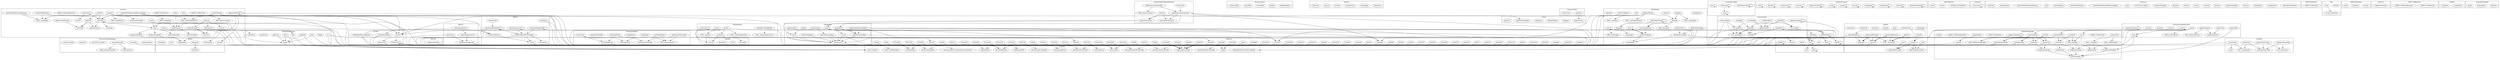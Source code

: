 strict digraph {
subgraph cluster_3843_GovernorVotes {
label = "GovernorVotes"
"3843__getVotes" [label="_getVotes"]
"3843_constructor" [label="constructor"]
}subgraph cluster_388_IAccessControl {
label = "IAccessControl"
"388_getRoleAdmin" [label="getRoleAdmin"]
"388_hasRole" [label="hasRole"]
"388_revokeRole" [label="revokeRole"]
"388_grantRole" [label="grantRole"]
"388_renounceRole" [label="renounceRole"]
}subgraph cluster_5765_ERC20Permit {
label = "ERC20Permit"
"5765_DOMAIN_SEPARATOR" [label="DOMAIN_SEPARATOR"]
"5765__useNonce" [label="_useNonce"]
"5765_permit" [label="permit"]
"5765_nonces" [label="nonces"]
"5765_constructor" [label="constructor"]
"5765_permit" -> "5765__hashTypedDataV4"
"5765_permit" -> "5765__useNonce"
"5765_constructor" -> "5765_constructor"
"5765_DOMAIN_SEPARATOR" -> "5765__domainSeparatorV4"
"5765_permit" -> "5765__approve"
}subgraph cluster_6149_Address {
label = "Address"
"6149_verifyCallResult" [label="verifyCallResult"]
"6149_functionCallWithValue" [label="functionCallWithValue"]
"6149_isContract" [label="isContract"]
"6149_functionDelegateCall" [label="functionDelegateCall"]
"6149_sendValue" [label="sendValue"]
"6149_functionCall" [label="functionCall"]
"6149__revert" [label="_revert"]
"6149_functionStaticCall" [label="functionStaticCall"]
"6149_verifyCallResultFromTarget" [label="verifyCallResultFromTarget"]
"6149_functionCallWithValue" -> "6149_functionCallWithValue"
"6149_functionCall" -> "6149_functionCallWithValue"
"6149_functionStaticCall" -> "6149_functionStaticCall"
"6149_verifyCallResultFromTarget" -> "6149__revert"
"6149_functionDelegateCall" -> "6149_verifyCallResultFromTarget"
"6149_verifyCallResult" -> "6149__revert"
"6149_verifyCallResultFromTarget" -> "6149_isContract"
"6149_functionCallWithValue" -> "6149_verifyCallResultFromTarget"
"6149_functionStaticCall" -> "6149_verifyCallResultFromTarget"
"6149_functionDelegateCall" -> "6149_functionDelegateCall"
}subgraph cluster_4871_IERC20 {
label = "IERC20"
"4871_balanceOf" [label="balanceOf"]
"4871_totalSupply" [label="totalSupply"]
"4871_transferFrom" [label="transferFrom"]
"4871_transfer" [label="transfer"]
"4871_approve" [label="approve"]
"4871_allowance" [label="allowance"]
}subgraph cluster_1809_Governor {
label = "Governor"
"1809__countVote" [label="_countVote"]
"1809_propose" [label="propose"]
"1809_execute" [label="execute"]
"1809__getVotes" [label="_getVotes"]
"1809_version" [label="version"]
"1809__castVote" [label="_castVote"]
"1809__executor" [label="_executor"]
"1809_constructor" [label="constructor"]
"1809_onERC1155Received" [label="onERC1155Received"]
"1809_proposalDeadline" [label="proposalDeadline"]
"1809_proposalSnapshot" [label="proposalSnapshot"]
"1809_castVoteWithReason" [label="castVoteWithReason"]
"1809_hashProposal" [label="hashProposal"]
"1809__beforeExecute" [label="_beforeExecute"]
"1809_name" [label="name"]
"1809_onERC721Received" [label="onERC721Received"]
"1809_castVoteWithReasonAndParams" [label="castVoteWithReasonAndParams"]
"1809__afterExecute" [label="_afterExecute"]
"1809_receive" [label="receive"]
"1809_getVotes" [label="getVotes"]
"1809_state" [label="state"]
"1809__quorumReached" [label="_quorumReached"]
"1809__execute" [label="_execute"]
"1809__cancel" [label="_cancel"]
"1809__defaultParams" [label="_defaultParams"]
"1809_supportsInterface" [label="supportsInterface"]
"1809_castVoteBySig" [label="castVoteBySig"]
"1809_proposalThreshold" [label="proposalThreshold"]
"1809_getVotesWithParams" [label="getVotesWithParams"]
"1809_relay" [label="relay"]
"1809_onERC1155BatchReceived" [label="onERC1155BatchReceived"]
"1809__voteSucceeded" [label="_voteSucceeded"]
"1809_castVoteWithReasonAndParamsBySig" [label="castVoteWithReasonAndParamsBySig"]
"1809_castVote" [label="castVote"]
"1809_state" -> "1809_proposalDeadline"
"1809_getVotes" -> "1809__defaultParams"
"1809_castVoteWithReason" -> "1809__msgSender"
"1809_castVoteBySig" -> "1809__castVote"
"1809_propose" -> "1809_votingDelay"
"1809_relay" -> "1809_onlyGovernance"
"1809_state" -> "1809__voteSucceeded"
"1809__castVote" -> "1809__getVotes"
"1809_propose" -> "1809_votingPeriod"
"1809_castVote" -> "1809__castVote"
"1809__castVote" -> "1809__defaultParams"
"1809_castVoteWithReasonAndParams" -> "1809__msgSender"
"1809__beforeExecute" -> "1809__executor"
"1809_state" -> "1809_proposalSnapshot"
"1809_castVoteWithReasonAndParamsBySig" -> "1809__castVote"
"1809_getVotesWithParams" -> "1809__getVotes"
"1809_execute" -> "1809__execute"
"1809_propose" -> "1809_proposalThreshold"
"1809_execute" -> "1809_hashProposal"
"1809_castVoteWithReasonAndParams" -> "1809__castVote"
"1809_constructor" -> "1809_version"
"1809__castVote" -> "1809__castVote"
"1809_receive" -> "1809__executor"
"1809__afterExecute" -> "1809__executor"
"1809_castVoteBySig" -> "1809__hashTypedDataV4"
"1809__castVote" -> "1809__countVote"
"1809_execute" -> "1809_state"
"1809__castVote" -> "1809_state"
"1809_execute" -> "1809__beforeExecute"
"1809__cancel" -> "1809_state"
"1809_getVotes" -> "1809__getVotes"
"1809_propose" -> "1809__msgSender"
"1809_propose" -> "1809_hashProposal"
"1809_supportsInterface" -> "1809_supportsInterface"
"1809_castVote" -> "1809__msgSender"
"1809_execute" -> "1809__afterExecute"
"1809_constructor" -> "1809_constructor"
"1809_castVoteWithReasonAndParamsBySig" -> "1809__hashTypedDataV4"
"1809_state" -> "1809__quorumReached"
"1809_propose" -> "1809_getVotes"
"1809_castVoteWithReason" -> "1809__castVote"
"1809__cancel" -> "1809_hashProposal"
}subgraph cluster_11416_GovernanceToken {
label = "GovernanceToken"
"11416__afterTokenTransfer" [label="_afterTokenTransfer"]
"11416__mint" [label="_mint"]
"11416_constructor" [label="constructor"]
"11416__burn" [label="_burn"]
"11416__burn" -> "11416__burn"
"11416_constructor" -> "11416_constructor"
"11416__mint" -> "11416__mint"
"11416_constructor" -> "11416__mint"
"11416__afterTokenTransfer" -> "11416__afterTokenTransfer"
}subgraph cluster_11676_GovernorContract {
label = "GovernorContract"
"11676_proposalThreshold" [label="proposalThreshold"]
"11676__executor" [label="_executor"]
"11676_votingPeriod" [label="votingPeriod"]
"11676_votingDelay" [label="votingDelay"]
"11676_quorum" [label="quorum"]
"11676_propose" [label="propose"]
"11676__cancel" [label="_cancel"]
"11676_supportsInterface" [label="supportsInterface"]
"11676__execute" [label="_execute"]
"11676_constructor" [label="constructor"]
"11676_getVotes" [label="getVotes"]
"11676_state" [label="state"]
"11676__execute" -> "11676__execute"
"11676_quorum" -> "11676_quorum"
"11676__cancel" -> "11676__cancel"
"11676_votingDelay" -> "11676_votingDelay"
"11676_proposalThreshold" -> "11676_proposalThreshold"
"11676__executor" -> "11676__executor"
"11676_propose" -> "11676_propose"
"11676_constructor" -> "11676_constructor"
"11676_getVotes" -> "11676_getVotes"
"11676_votingPeriod" -> "11676_votingPeriod"
"11676_state" -> "11676_state"
"11676_supportsInterface" -> "11676_supportsInterface"
}subgraph cluster_11300_DoubleEndedQueue {
label = "DoubleEndedQueue"
"11300_back" [label="back"]
"11300_length" [label="length"]
"11300_at" [label="at"]
"11300_popFront" [label="popFront"]
"11300_pushBack" [label="pushBack"]
"11300_front" [label="front"]
"11300_popBack" [label="popBack"]
"11300_pushFront" [label="pushFront"]
"11300_empty" [label="empty"]
"11300_clear" [label="clear"]
"11300_popFront" -> "11300_empty"
"11300_back" -> "11300_empty"
"11300_front" -> "11300_empty"
"11300_popBack" -> "11300_empty"
}subgraph cluster_5801_IERC20Permit {
label = "IERC20Permit"
"5801_DOMAIN_SEPARATOR" [label="DOMAIN_SEPARATOR"]
"5801_nonces" [label="nonces"]
"5801_permit" [label="permit"]
}subgraph cluster_8363_ECDSA {
label = "ECDSA"
"8363_tryRecover" [label="tryRecover"]
"8363__throwError" [label="_throwError"]
"8363_recover" [label="recover"]
"8363_toTypedDataHash" [label="toTypedDataHash"]
"8363_toEthSignedMessageHash" [label="toEthSignedMessageHash"]
"8363_recover" -> "8363__throwError"
"8363_tryRecover" -> "8363_tryRecover"
"8363_recover" -> "8363_tryRecover"
}subgraph cluster_3246_GovernorCountingSimple {
label = "GovernorCountingSimple"
"3246_proposalVotes" [label="proposalVotes"]
"3246__countVote" [label="_countVote"]
"3246__quorumReached" [label="_quorumReached"]
"3246_COUNTING_MODE" [label="COUNTING_MODE"]
"3246_hasVoted" [label="hasVoted"]
"3246__voteSucceeded" [label="_voteSucceeded"]
"3246__quorumReached" -> "3246_proposalSnapshot"
"3246__quorumReached" -> "3246_quorum"
}subgraph cluster_11702_TimeLock {
label = "TimeLock"
"11702_constructor" [label="constructor"]
"11702_constructor" -> "11702_constructor"
}subgraph cluster_4793_ERC20 {
label = "ERC20"
"4793_totalSupply" [label="totalSupply"]
"4793_transferFrom" [label="transferFrom"]
"4793__spendAllowance" [label="_spendAllowance"]
"4793__afterTokenTransfer" [label="_afterTokenTransfer"]
"4793_name" [label="name"]
"4793_decreaseAllowance" [label="decreaseAllowance"]
"4793__mint" [label="_mint"]
"4793_increaseAllowance" [label="increaseAllowance"]
"4793__approve" [label="_approve"]
"4793_symbol" [label="symbol"]
"4793__beforeTokenTransfer" [label="_beforeTokenTransfer"]
"4793_decimals" [label="decimals"]
"4793_allowance" [label="allowance"]
"4793_approve" [label="approve"]
"4793__transfer" [label="_transfer"]
"4793__burn" [label="_burn"]
"4793_balanceOf" [label="balanceOf"]
"4793_constructor" [label="constructor"]
"4793_transfer" [label="transfer"]
"4793_increaseAllowance" -> "4793__approve"
"4793_transferFrom" -> "4793__spendAllowance"
"4793__transfer" -> "4793__afterTokenTransfer"
"4793__mint" -> "4793__afterTokenTransfer"
"4793__burn" -> "4793__afterTokenTransfer"
"4793__spendAllowance" -> "4793_allowance"
"4793__burn" -> "4793__beforeTokenTransfer"
"4793__mint" -> "4793__beforeTokenTransfer"
"4793_approve" -> "4793__approve"
"4793_decreaseAllowance" -> "4793_allowance"
"4793_transferFrom" -> "4793__transfer"
"4793__spendAllowance" -> "4793__approve"
"4793_decreaseAllowance" -> "4793__msgSender"
"4793_transfer" -> "4793__msgSender"
"4793_approve" -> "4793__msgSender"
"4793_decreaseAllowance" -> "4793__approve"
"4793_transfer" -> "4793__transfer"
"4793_transferFrom" -> "4793__msgSender"
"4793_increaseAllowance" -> "4793_allowance"
"4793__transfer" -> "4793__beforeTokenTransfer"
"4793_increaseAllowance" -> "4793__msgSender"
}subgraph cluster_2106_IGovernor {
label = "IGovernor"
"2106_getVotesWithParams" [label="getVotesWithParams"]
"2106_votingPeriod" [label="votingPeriod"]
"2106_votingDelay" [label="votingDelay"]
"2106_quorum" [label="quorum"]
"2106_proposalDeadline" [label="proposalDeadline"]
"2106_propose" [label="propose"]
"2106_castVote" [label="castVote"]
"2106_version" [label="version"]
"2106_execute" [label="execute"]
"2106_getVotes" [label="getVotes"]
"2106_proposalSnapshot" [label="proposalSnapshot"]
"2106_COUNTING_MODE" [label="COUNTING_MODE"]
"2106_name" [label="name"]
"2106_castVoteWithReasonAndParamsBySig" [label="castVoteWithReasonAndParamsBySig"]
"2106_castVoteWithReason" [label="castVoteWithReason"]
"2106_castVoteBySig" [label="castVoteBySig"]
"2106_state" [label="state"]
"2106_castVoteWithReasonAndParams" [label="castVoteWithReasonAndParams"]
"2106_hashProposal" [label="hashProposal"]
"2106_hasVoted" [label="hasVoted"]
}subgraph cluster_315_AccessControl {
label = "AccessControl"
"315_getRoleAdmin" [label="getRoleAdmin"]
"315__grantRole" [label="_grantRole"]
"315_revokeRole" [label="revokeRole"]
"315_grantRole" [label="grantRole"]
"315__revokeRole" [label="_revokeRole"]
"315__checkRole" [label="_checkRole"]
"315__setRoleAdmin" [label="_setRoleAdmin"]
"315__setupRole" [label="_setupRole"]
"315_renounceRole" [label="renounceRole"]
"315_supportsInterface" [label="supportsInterface"]
"315_hasRole" [label="hasRole"]
"315__setupRole" -> "315__grantRole"
"315_revokeRole" -> "315__revokeRole"
"315__checkRole" -> "315__msgSender"
"315__setRoleAdmin" -> "315_getRoleAdmin"
"315_grantRole" -> "315_getRoleAdmin"
"315__revokeRole" -> "315__msgSender"
"315_revokeRole" -> "315_onlyRole"
"315__revokeRole" -> "315_hasRole"
"315_grantRole" -> "315__grantRole"
"315__checkRole" -> "315_hasRole"
"315_supportsInterface" -> "315_supportsInterface"
"315__grantRole" -> "315_hasRole"
"315_renounceRole" -> "315__msgSender"
"315__checkRole" -> "315__checkRole"
"315_renounceRole" -> "315__revokeRole"
"315_revokeRole" -> "315_getRoleAdmin"
"315_grantRole" -> "315_onlyRole"
"315__grantRole" -> "315__msgSender"
}subgraph cluster_5819_IERC721Receiver {
label = "IERC721Receiver"
"5819_onERC721Received" [label="onERC721Received"]
}subgraph cluster_7613_Counters {
label = "Counters"
"7613_increment" [label="increment"]
"7613_reset" [label="reset"]
"7613_decrement" [label="decrement"]
"7613_current" [label="current"]
}subgraph cluster_5568_ERC20Votes {
label = "ERC20Votes"
"5568_checkpoints" [label="checkpoints"]
"5568_getPastVotes" [label="getPastVotes"]
"5568_delegates" [label="delegates"]
"5568__moveVotingPower" [label="_moveVotingPower"]
"5568_delegateBySig" [label="delegateBySig"]
"5568__afterTokenTransfer" [label="_afterTokenTransfer"]
"5568__burn" [label="_burn"]
"5568__checkpointsLookup" [label="_checkpointsLookup"]
"5568__subtract" [label="_subtract"]
"5568_delegate" [label="delegate"]
"5568__writeCheckpoint" [label="_writeCheckpoint"]
"5568__add" [label="_add"]
"5568_numCheckpoints" [label="numCheckpoints"]
"5568_getPastTotalSupply" [label="getPastTotalSupply"]
"5568__unsafeAccess" [label="_unsafeAccess"]
"5568__mint" [label="_mint"]
"5568__delegate" [label="_delegate"]
"5568__maxSupply" [label="_maxSupply"]
"5568_getVotes" [label="getVotes"]
"5568__delegate" -> "5568_delegates"
"5568__burn" -> "5568__writeCheckpoint"
"5568_delegate" -> "5568__msgSender"
"5568_delegateBySig" -> "5568__useNonce"
"5568__writeCheckpoint" -> "5568__unsafeAccess"
"5568__checkpointsLookup" -> "5568__unsafeAccess"
"5568__mint" -> "5568__writeCheckpoint"
"5568__afterTokenTransfer" -> "5568__afterTokenTransfer"
"5568__afterTokenTransfer" -> "5568_delegates"
"5568__delegate" -> "5568__moveVotingPower"
"5568_getPastTotalSupply" -> "5568__checkpointsLookup"
"5568__afterTokenTransfer" -> "5568__moveVotingPower"
"5568_delegateBySig" -> "5568__hashTypedDataV4"
"5568__burn" -> "5568__burn"
"5568__mint" -> "5568__maxSupply"
"5568__mint" -> "5568_totalSupply"
"5568__delegate" -> "5568_balanceOf"
"5568__moveVotingPower" -> "5568__writeCheckpoint"
"5568_delegate" -> "5568__delegate"
"5568__mint" -> "5568__mint"
"5568_getPastVotes" -> "5568__checkpointsLookup"
"5568_delegateBySig" -> "5568__delegate"
}subgraph cluster_8002_Timers {
label = "Timers"
"8002_setDeadline" [label="setDeadline"]
"8002_isUnset" [label="isUnset"]
"8002_isExpired" [label="isExpired"]
"8002_getDeadline" [label="getDeadline"]
"8002_reset" [label="reset"]
"8002_isStarted" [label="isStarted"]
"8002_isPending" [label="isPending"]
"8002_isExpired" -> "8002_isStarted"
}subgraph cluster_8517_EIP712 {
label = "EIP712"
"8517_constructor" [label="constructor"]
"8517__buildDomainSeparator" [label="_buildDomainSeparator"]
"8517__hashTypedDataV4" [label="_hashTypedDataV4"]
"8517__domainSeparatorV4" [label="_domainSeparatorV4"]
"8517__hashTypedDataV4" -> "8517__domainSeparatorV4"
"8517__domainSeparatorV4" -> "8517__buildDomainSeparator"
"8517_constructor" -> "8517__buildDomainSeparator"
}subgraph cluster_4165_IVotes {
label = "IVotes"
"4165_getPastVotes" [label="getPastVotes"]
"4165_delegate" [label="delegate"]
"4165_delegateBySig" [label="delegateBySig"]
"4165_delegates" [label="delegates"]
"4165_getPastTotalSupply" [label="getPastTotalSupply"]
"4165_getVotes" [label="getVotes"]
}subgraph cluster_11336_Box {
label = "Box"
"11336_retrieve" [label="retrieve"]
"11336_store" [label="store"]
"11336_store" -> "11336_onlyOwner"
}subgraph cluster_9418_Math {
label = "Math"
"9418_average" [label="average"]
"9418_min" [label="min"]
"9418_log256" [label="log256"]
"9418_max" [label="max"]
"9418_log10" [label="log10"]
"9418_log2" [label="log2"]
"9418_ceilDiv" [label="ceilDiv"]
"9418_sqrt" [label="sqrt"]
"9418_mulDiv" [label="mulDiv"]
"9418_log256" -> "9418_log256"
"9418_log10" -> "9418_log10"
"9418_log2" -> "9418_log2"
"9418_sqrt" -> "9418_sqrt"
"9418_mulDiv" -> "9418_mulDiv"
"9418_sqrt" -> "9418_min"
"9418_sqrt" -> "9418_log2"
}subgraph cluster_3020_TimelockController {
label = "TimelockController"
"3020_getTimestamp" [label="getTimestamp"]
"3020_constructor" [label="constructor"]
"3020_onERC1155Received" [label="onERC1155Received"]
"3020_isOperationPending" [label="isOperationPending"]
"3020_isOperationDone" [label="isOperationDone"]
"3020_isOperation" [label="isOperation"]
"3020__execute" [label="_execute"]
"3020_cancel" [label="cancel"]
"3020_updateDelay" [label="updateDelay"]
"3020_scheduleBatch" [label="scheduleBatch"]
"3020_schedule" [label="schedule"]
"3020_execute" [label="execute"]
"3020_executeBatch" [label="executeBatch"]
"3020_hashOperation" [label="hashOperation"]
"3020_onERC721Received" [label="onERC721Received"]
"3020_supportsInterface" [label="supportsInterface"]
"3020__schedule" [label="_schedule"]
"3020__beforeCall" [label="_beforeCall"]
"3020_getMinDelay" [label="getMinDelay"]
"3020_onERC1155BatchReceived" [label="onERC1155BatchReceived"]
"3020_receive" [label="receive"]
"3020__afterCall" [label="_afterCall"]
"3020_isOperationReady" [label="isOperationReady"]
"3020_hashOperationBatch" [label="hashOperationBatch"]
"3020_scheduleBatch" -> "3020_hashOperationBatch"
"3020_isOperationReady" -> "3020_getTimestamp"
"3020__schedule" -> "3020_getMinDelay"
"3020_schedule" -> "3020_hashOperation"
"3020__beforeCall" -> "3020_isOperationDone"
"3020_execute" -> "3020__beforeCall"
"3020_supportsInterface" -> "3020_supportsInterface"
"3020_execute" -> "3020__afterCall"
"3020__afterCall" -> "3020_isOperationReady"
"3020_schedule" -> "3020__schedule"
"3020_executeBatch" -> "3020__beforeCall"
"3020_execute" -> "3020_onlyRoleOrOpenRole"
"3020_schedule" -> "3020_onlyRole"
"3020_execute" -> "3020_hashOperation"
"3020_scheduleBatch" -> "3020_onlyRole"
"3020_constructor" -> "3020__setupRole"
"3020_executeBatch" -> "3020_hashOperationBatch"
"3020_cancel" -> "3020_onlyRole"
"3020_execute" -> "3020__execute"
"3020_constructor" -> "3020__setRoleAdmin"
"3020_executeBatch" -> "3020__execute"
"3020_scheduleBatch" -> "3020__schedule"
"3020_cancel" -> "3020_isOperationPending"
"3020__schedule" -> "3020_isOperation"
"3020_executeBatch" -> "3020__afterCall"
"3020_isOperation" -> "3020_getTimestamp"
"3020_isOperationDone" -> "3020_getTimestamp"
"3020_isOperationPending" -> "3020_getTimestamp"
"3020_executeBatch" -> "3020_onlyRoleOrOpenRole"
"3020__beforeCall" -> "3020_isOperationReady"
}subgraph cluster_4046_GovernorVotesQuorumFraction {
label = "GovernorVotesQuorumFraction"
"4046_quorum" [label="quorum"]
"4046_quorumDenominator" [label="quorumDenominator"]
"4046_constructor" [label="constructor"]
"4046_quorumNumerator" [label="quorumNumerator"]
"4046__updateQuorumNumerator" [label="_updateQuorumNumerator"]
"4046_updateQuorumNumerator" [label="updateQuorumNumerator"]
"4046_updateQuorumNumerator" -> "4046_onlyGovernance"
"4046_quorum" -> "4046_quorumNumerator"
"4046_constructor" -> "4046__updateQuorumNumerator"
"4046__updateQuorumNumerator" -> "4046_quorumDenominator"
"4046_updateQuorumNumerator" -> "4046__updateQuorumNumerator"
"4046__updateQuorumNumerator" -> "4046_quorumNumerator"
"4046_quorum" -> "4046_quorumDenominator"
}subgraph cluster_10959_SafeCast {
label = "SafeCast"
"10959_toUint112" [label="toUint112"]
"10959_toUint104" [label="toUint104"]
"10959_toUint48" [label="toUint48"]
"10959_toInt200" [label="toInt200"]
"10959_toUint152" [label="toUint152"]
"10959_toInt64" [label="toInt64"]
"10959_toUint136" [label="toUint136"]
"10959_toUint192" [label="toUint192"]
"10959_toInt144" [label="toInt144"]
"10959_toInt72" [label="toInt72"]
"10959_toInt192" [label="toInt192"]
"10959_toInt176" [label="toInt176"]
"10959_toUint208" [label="toUint208"]
"10959_toInt168" [label="toInt168"]
"10959_toUint72" [label="toUint72"]
"10959_toInt24" [label="toInt24"]
"10959_toUint8" [label="toUint8"]
"10959_toInt88" [label="toInt88"]
"10959_toUint32" [label="toUint32"]
"10959_toInt32" [label="toInt32"]
"10959_toInt208" [label="toInt208"]
"10959_toUint40" [label="toUint40"]
"10959_toUint128" [label="toUint128"]
"10959_toInt152" [label="toInt152"]
"10959_toUint176" [label="toUint176"]
"10959_toUint16" [label="toUint16"]
"10959_toUint248" [label="toUint248"]
"10959_toUint224" [label="toUint224"]
"10959_toUint240" [label="toUint240"]
"10959_toUint88" [label="toUint88"]
"10959_toInt16" [label="toInt16"]
"10959_toUint96" [label="toUint96"]
"10959_toInt160" [label="toInt160"]
"10959_toInt128" [label="toInt128"]
"10959_toInt104" [label="toInt104"]
"10959_toInt240" [label="toInt240"]
"10959_toUint56" [label="toUint56"]
"10959_toUint256" [label="toUint256"]
"10959_toInt96" [label="toInt96"]
"10959_toInt216" [label="toInt216"]
"10959_toInt80" [label="toInt80"]
"10959_toUint120" [label="toUint120"]
"10959_toUint200" [label="toUint200"]
"10959_toUint216" [label="toUint216"]
"10959_toInt120" [label="toInt120"]
"10959_toInt256" [label="toInt256"]
"10959_toInt232" [label="toInt232"]
"10959_toInt184" [label="toInt184"]
"10959_toInt224" [label="toInt224"]
"10959_toInt48" [label="toInt48"]
"10959_toInt136" [label="toInt136"]
"10959_toUint24" [label="toUint24"]
"10959_toUint144" [label="toUint144"]
"10959_toUint168" [label="toUint168"]
"10959_toInt248" [label="toInt248"]
"10959_toUint160" [label="toUint160"]
"10959_toInt112" [label="toInt112"]
"10959_toInt56" [label="toInt56"]
"10959_toUint64" [label="toUint64"]
"10959_toUint80" [label="toUint80"]
"10959_toUint232" [label="toUint232"]
"10959_toUint184" [label="toUint184"]
"10959_toInt8" [label="toInt8"]
"10959_toInt40" [label="toInt40"]
}subgraph cluster_5593_IERC20Metadata {
label = "IERC20Metadata"
"5593_symbol" [label="symbol"]
"5593_decimals" [label="decimals"]
"5593_name" [label="name"]
}subgraph cluster_3801_GovernorTimelockControl {
label = "GovernorTimelockControl"
"3801_constructor" [label="constructor"]
"3801_updateTimelock" [label="updateTimelock"]
"3801__execute" [label="_execute"]
"3801_queue" [label="queue"]
"3801__cancel" [label="_cancel"]
"3801__updateTimelock" [label="_updateTimelock"]
"3801_proposalEta" [label="proposalEta"]
"3801_timelock" [label="timelock"]
"3801__executor" [label="_executor"]
"3801_supportsInterface" [label="supportsInterface"]
"3801_state" [label="state"]
"3801_state" -> "3801_state"
"3801_queue" -> "3801_state"
"3801_updateTimelock" -> "3801__updateTimelock"
"3801_supportsInterface" -> "3801_supportsInterface"
"3801_updateTimelock" -> "3801_onlyGovernance"
"3801__cancel" -> "3801__cancel"
"3801_constructor" -> "3801__updateTimelock"
"3801_queue" -> "3801_hashProposal"
}subgraph cluster_8541_ERC165 {
label = "ERC165"
"8541_supportsInterface" [label="supportsInterface"]
}subgraph cluster_7517_Checkpoints {
label = "Checkpoints"
"7517_latest" [label="latest"]
"7517__insert" [label="_insert"]
"7517_getAtProbablyRecentBlock" [label="getAtProbablyRecentBlock"]
"7517__lowerBinaryLookup" [label="_lowerBinaryLookup"]
"7517__upperBinaryLookup" [label="_upperBinaryLookup"]
"7517_lowerLookup" [label="lowerLookup"]
"7517_push" [label="push"]
"7517__unsafeAccess" [label="_unsafeAccess"]
"7517_getAtBlock" [label="getAtBlock"]
"7517_length" [label="length"]
"7517_upperLookup" [label="upperLookup"]
"7517_latestCheckpoint" [label="latestCheckpoint"]
"7517_push" -> "7517__insert"
"7517_lowerLookup" -> "7517__lowerBinaryLookup"
"7517_upperLookup" -> "7517__upperBinaryLookup"
"7517__upperBinaryLookup" -> "7517__unsafeAccess"
"7517_latest" -> "7517__unsafeAccess"
"7517_lowerLookup" -> "7517__unsafeAccess"
"7517_getAtProbablyRecentBlock" -> "7517__upperBinaryLookup"
"7517_push" -> "7517_latest"
"7517_upperLookup" -> "7517__unsafeAccess"
"7517__lowerBinaryLookup" -> "7517__unsafeAccess"
"7517__insert" -> "7517__unsafeAccess"
"7517_latestCheckpoint" -> "7517__unsafeAccess"
"7517_getAtProbablyRecentBlock" -> "7517__unsafeAccess"
"7517_push" -> "7517_push"
"7517_getAtBlock" -> "7517__unsafeAccess"
"7517_getAtBlock" -> "7517__upperBinaryLookup"
}subgraph cluster_3424_GovernorSettings {
label = "GovernorSettings"
"3424_setProposalThreshold" [label="setProposalThreshold"]
"3424_setVotingDelay" [label="setVotingDelay"]
"3424_votingDelay" [label="votingDelay"]
"3424_votingPeriod" [label="votingPeriod"]
"3424_constructor" [label="constructor"]
"3424_proposalThreshold" [label="proposalThreshold"]
"3424_setVotingPeriod" [label="setVotingPeriod"]
"3424__setVotingDelay" [label="_setVotingDelay"]
"3424__setVotingPeriod" [label="_setVotingPeriod"]
"3424__setProposalThreshold" [label="_setProposalThreshold"]
"3424_setVotingDelay" -> "3424__setVotingDelay"
"3424_setProposalThreshold" -> "3424__setProposalThreshold"
"3424_setVotingPeriod" -> "3424__setVotingPeriod"
"3424_setProposalThreshold" -> "3424_onlyGovernance"
"3424_setVotingPeriod" -> "3424_onlyGovernance"
"3424_setVotingDelay" -> "3424_onlyGovernance"
"3424_constructor" -> "3424__setProposalThreshold"
"3424_constructor" -> "3424__setVotingPeriod"
"3424_constructor" -> "3424__setVotingDelay"
}subgraph cluster_8553_IERC165 {
label = "IERC165"
"8553_supportsInterface" [label="supportsInterface"]
}subgraph cluster_7788_Strings {
label = "Strings"
"7788_toHexString" [label="toHexString"]
"7788_toString" [label="toString"]
"7788_toHexString" -> "7788_toHexString"
}subgraph cluster_4206_IERC1155Receiver {
label = "IERC1155Receiver"
"4206_onERC1155Received" [label="onERC1155Received"]
"4206_onERC1155BatchReceived" [label="onERC1155BatchReceived"]
}subgraph cluster_7539_Context {
label = "Context"
"7539__msgSender" [label="_msgSender"]
"7539__msgData" [label="_msgData"]
}subgraph cluster_501_Ownable {
label = "Ownable"
"501__transferOwnership" [label="_transferOwnership"]
"501_renounceOwnership" [label="renounceOwnership"]
"501_transferOwnership" [label="transferOwnership"]
"501_owner" [label="owner"]
"501__checkOwner" [label="_checkOwner"]
"501_constructor" [label="constructor"]
"501_constructor" -> "501__transferOwnership"
"501_constructor" -> "501__msgSender"
"501__checkOwner" -> "501__msgSender"
"501_transferOwnership" -> "501_onlyOwner"
"501_transferOwnership" -> "501__transferOwnership"
"501_renounceOwnership" -> "501_onlyOwner"
"501_renounceOwnership" -> "501__transferOwnership"
"501__checkOwner" -> "501_owner"
}subgraph cluster_4087_IGovernorTimelock {
label = "IGovernorTimelock"
"4087_timelock" [label="timelock"]
"4087_proposalEta" [label="proposalEta"]
"4087_queue" [label="queue"]
}subgraph cluster_solidity {
label = "[Solidity]"
"mulmod(uint256,uint256,uint256)" 
"ecrecover(bytes32,uint8,bytes32,bytes32)" 
"keccak256(bytes)" 
"code(address)" 
"abi.encode()" 
"revert(uint256,uint256)" 
"keccak256(uint256,uint256)" 
"revert Empty()" 
"mload(uint256)" 
"byte(uint256,uint256)" 
"balance(address)" 
"mstore(uint256,uint256)" 
"abi.encodePacked()" 
"mstore8(uint256,uint256)" 
"revert OutOfBounds()" 
"revert(string)" 
"require(bool,string)" 
"type()" 
"require(bool)" 
"10959_toInt112" -> "require(bool,string)"
"3020_supportsInterface" -> "type()"
"7517__unsafeAccess" -> "keccak256(uint256,uint256)"
"10959_toUint32" -> "require(bool,string)"
"10959_toInt168" -> "require(bool,string)"
"5568_delegateBySig" -> "abi.encode()"
"3246__countVote" -> "revert(string)"
"7613_decrement" -> "require(bool,string)"
"10959_toInt48" -> "require(bool,string)"
"10959_toUint128" -> "require(bool,string)"
"10959_toUint248" -> "require(bool,string)"
"10959_toInt128" -> "require(bool,string)"
"10959_toInt240" -> "require(bool,string)"
"5568__unsafeAccess" -> "mstore(uint256,uint256)"
"6149_isContract" -> "code(address)"
"10959_toUint256" -> "require(bool,string)"
"6149__revert" -> "revert(string)"
"8363_toEthSignedMessageHash" -> "keccak256(bytes)"
"10959_toUint8" -> "require(bool,string)"
"11300_back" -> "revert Empty()"
"10959_toInt24" -> "require(bool,string)"
"10959_toUint64" -> "require(bool,string)"
"4793__approve" -> "require(bool,string)"
"6149_sendValue" -> "require(bool,string)"
"1809__cancel" -> "require(bool,string)"
"5568_getPastVotes" -> "require(bool,string)"
"3424__setVotingPeriod" -> "require(bool,string)"
"1809_castVoteBySig" -> "abi.encode()"
"10959_toInt224" -> "require(bool,string)"
"10959_toInt216" -> "require(bool,string)"
"7517_getAtProbablyRecentBlock" -> "require(bool,string)"
"10959_toInt200" -> "require(bool,string)"
"10959_toInt136" -> "require(bool,string)"
"10959_toUint112" -> "require(bool,string)"
"10959_toInt256" -> "require(bool,string)"
"8517__buildDomainSeparator" -> "abi.encode()"
"1809_castVoteBySig" -> "keccak256(bytes)"
"3801_supportsInterface" -> "type()"
"5568__unsafeAccess" -> "keccak256(uint256,uint256)"
"10959_toUint152" -> "require(bool,string)"
"10959_toInt40" -> "require(bool,string)"
"1809__beforeExecute" -> "keccak256(bytes)"
"1809_state" -> "revert(string)"
"10959_toUint24" -> "require(bool,string)"
"4793__spendAllowance" -> "require(bool,string)"
"3020_hashOperationBatch" -> "keccak256(bytes)"
"1809_propose" -> "require(bool,string)"
"10959_toInt144" -> "require(bool,string)"
"11300_popBack" -> "revert Empty()"
"10959_toInt88" -> "require(bool,string)"
"315_renounceRole" -> "require(bool,string)"
"3020_cancel" -> "require(bool,string)"
"3020__execute" -> "require(bool,string)"
"10959_toUint192" -> "require(bool,string)"
"501_transferOwnership" -> "require(bool,string)"
"10959_toUint48" -> "require(bool,string)"
"6149_functionCallWithValue" -> "balance(address)"
"3020_updateDelay" -> "require(bool,string)"
"4046__updateQuorumNumerator" -> "require(bool,string)"
"10959_toUint96" -> "require(bool,string)"
"6149__revert" -> "revert(uint256,uint256)"
"10959_toUint224" -> "require(bool,string)"
"10959_toInt96" -> "require(bool,string)"
"3020_hashOperation" -> "abi.encode()"
"4793__mint" -> "require(bool,string)"
"11300_popFront" -> "revert Empty()"
"11300_front" -> "revert Empty()"
"6149_functionCallWithValue" -> "require(bool,string)"
"10959_toInt208" -> "require(bool,string)"
"10959_toUint184" -> "require(bool,string)"
"10959_toUint104" -> "require(bool,string)"
"8363__throwError" -> "revert(string)"
"10959_toUint16" -> "require(bool,string)"
"315__checkRole" -> "abi.encodePacked()"
"8363_tryRecover" -> "byte(uint256,uint256)"
"3020__afterCall" -> "require(bool,string)"
"7517_getAtBlock" -> "require(bool,string)"
"9418_mulDiv" -> "require(bool)"
"10959_toUint208" -> "require(bool,string)"
"4793_decreaseAllowance" -> "require(bool,string)"
"10959_toUint232" -> "require(bool,string)"
"315__checkRole" -> "revert(string)"
"1809__castVote" -> "require(bool,string)"
"10959_toInt184" -> "require(bool,string)"
"10959_toInt8" -> "require(bool,string)"
"1809_hashProposal" -> "keccak256(bytes)"
"10959_toUint176" -> "require(bool,string)"
"10959_toInt248" -> "require(bool,string)"
"7517__unsafeAccess" -> "mstore(uint256,uint256)"
"10959_toUint88" -> "require(bool,string)"
"10959_toUint56" -> "require(bool,string)"
"1809_castVoteWithReasonAndParamsBySig" -> "keccak256(bytes)"
"3020_hashOperation" -> "keccak256(bytes)"
"10959_toInt56" -> "require(bool,string)"
"1809_receive" -> "require(bool)"
"6149__revert" -> "mload(uint256)"
"10959_toInt104" -> "require(bool,string)"
"11300_at" -> "revert OutOfBounds()"
"10959_toUint136" -> "require(bool,string)"
"10959_toInt176" -> "require(bool,string)"
"10959_toInt64" -> "require(bool,string)"
"10959_toUint72" -> "require(bool,string)"
"10959_toInt152" -> "require(bool,string)"
"10959_toUint80" -> "require(bool,string)"
"7788_toString" -> "byte(uint256,uint256)"
"10959_toInt232" -> "require(bool,string)"
"10959_toInt80" -> "require(bool,string)"
"8363_toEthSignedMessageHash" -> "abi.encodePacked()"
"4793__transfer" -> "require(bool,string)"
"1809_supportsInterface" -> "type()"
"6149_verifyCallResultFromTarget" -> "require(bool,string)"
"10959_toUint160" -> "require(bool,string)"
"10959_toInt16" -> "require(bool,string)"
"3020_hashOperationBatch" -> "abi.encode()"
"7788_toString" -> "mstore8(uint256,uint256)"
"1809_hashProposal" -> "abi.encode()"
"8363_tryRecover" -> "mload(uint256)"
"8541_supportsInterface" -> "type()"
"10959_toInt72" -> "require(bool,string)"
"8517_constructor" -> "keccak256(bytes)"
"7788_toHexString" -> "require(bool,string)"
"4793__burn" -> "require(bool,string)"
"3801_queue" -> "require(bool,string)"
"10959_toInt32" -> "require(bool,string)"
"10959_toUint168" -> "require(bool,string)"
"1809_propose" -> "keccak256(bytes)"
"10959_toInt120" -> "require(bool,string)"
"7517__insert" -> "require(bool,string)"
"5568_delegateBySig" -> "keccak256(bytes)"
"1809_execute" -> "require(bool,string)"
"8363_toTypedDataHash" -> "keccak256(bytes)"
"5765_permit" -> "keccak256(bytes)"
"8517__buildDomainSeparator" -> "keccak256(bytes)"
"6149_sendValue" -> "balance(address)"
"8363_tryRecover" -> "ecrecover(bytes32,uint8,bytes32,bytes32)"
"315_supportsInterface" -> "type()"
"10959_toUint120" -> "require(bool,string)"
"3020__schedule" -> "require(bool,string)"
"3020__beforeCall" -> "require(bool,string)"
"10959_toUint144" -> "require(bool,string)"
"8363_toTypedDataHash" -> "abi.encodePacked()"
"3020_scheduleBatch" -> "require(bool,string)"
"10959_toUint240" -> "require(bool,string)"
"10959_toUint40" -> "require(bool,string)"
"5568__mint" -> "require(bool,string)"
"3020_executeBatch" -> "require(bool,string)"
"10959_toUint216" -> "require(bool,string)"
"5765_permit" -> "abi.encode()"
"5765_permit" -> "require(bool,string)"
"1809_castVoteWithReasonAndParamsBySig" -> "abi.encode()"
"501__checkOwner" -> "require(bool,string)"
"10959_toUint200" -> "require(bool,string)"
"3246__countVote" -> "require(bool,string)"
"10959_toInt160" -> "require(bool,string)"
"5568_delegateBySig" -> "require(bool,string)"
"10959_toInt192" -> "require(bool,string)"
"5568_getPastTotalSupply" -> "require(bool,string)"
"9418_mulDiv" -> "mulmod(uint256,uint256,uint256)"
}"7517__lowerBinaryLookup" -> "9418_average"
"4046__updateQuorumNumerator" -> "10959_toUint224"
"3801_queue" -> "3020_hashOperationBatch"
"3843__getVotes" -> "4165_getPastVotes"
"1809_castVoteBySig" -> "8363_recover"
"3801__cancel" -> "3020_cancel"
"8363_toEthSignedMessageHash" -> "7788_toString"
"7788_toString" -> "9418_log10"
"7517_getAtProbablyRecentBlock" -> "9418_sqrt"
"5568_numCheckpoints" -> "10959_toUint32"
"1809_propose" -> "8002_setDeadline"
"1809__execute" -> "6149_verifyCallResult"
"5568__checkpointsLookup" -> "9418_sqrt"
"11300_at" -> "10959_toInt256"
"1809__beforeExecute" -> "11300_pushBack"
"3801_state" -> "3020_isOperationPending"
"11300_at" -> "10959_toInt128"
"315__checkRole" -> "7788_toHexString"
"4046_quorum" -> "4165_getPastTotalSupply"
"5568__checkpointsLookup" -> "9418_average"
"7788_toHexString" -> "9418_log256"
"5765__useNonce" -> "7613_increment"
"5765_nonces" -> "7613_current"
"5568__writeCheckpoint" -> "10959_toUint224"
"3801_state" -> "3020_isOperationDone"
"5568_delegateBySig" -> "8363_recover"
"7517__upperBinaryLookup" -> "9418_average"
"7517_getAtProbablyRecentBlock" -> "10959_toUint32"
"3801_queue" -> "3020_scheduleBatch"
"1809_castVoteWithReasonAndParamsBySig" -> "8363_recover"
"8517__hashTypedDataV4" -> "8363_toTypedDataHash"
"5765__useNonce" -> "7613_current"
"1809__castVote" -> "8002_getDeadline"
"3801_proposalEta" -> "3020_getTimestamp"
"3801__execute" -> "3020_executeBatch"
"5568__writeCheckpoint" -> "10959_toUint32"
"7517_push" -> "10959_toUint32"
"1809__afterExecute" -> "11300_clear"
"1809_proposalSnapshot" -> "8002_getDeadline"
"1809_propose" -> "8002_isUnset"
"5765_permit" -> "8363_recover"
"1809_propose" -> "10959_toUint64"
"4046_quorumNumerator" -> "7517_getAtBlock"
"7517_getAtBlock" -> "10959_toUint32"
"1809_proposalDeadline" -> "8002_getDeadline"
"4046__updateQuorumNumerator" -> "7517_push"
"1809__afterExecute" -> "11300_empty"
"1809_relay" -> "6149_verifyCallResult"
"3801_queue" -> "3020_getMinDelay"
"4046_quorumNumerator" -> "7517_latest"
"7517_push" -> "10959_toUint224"
}
